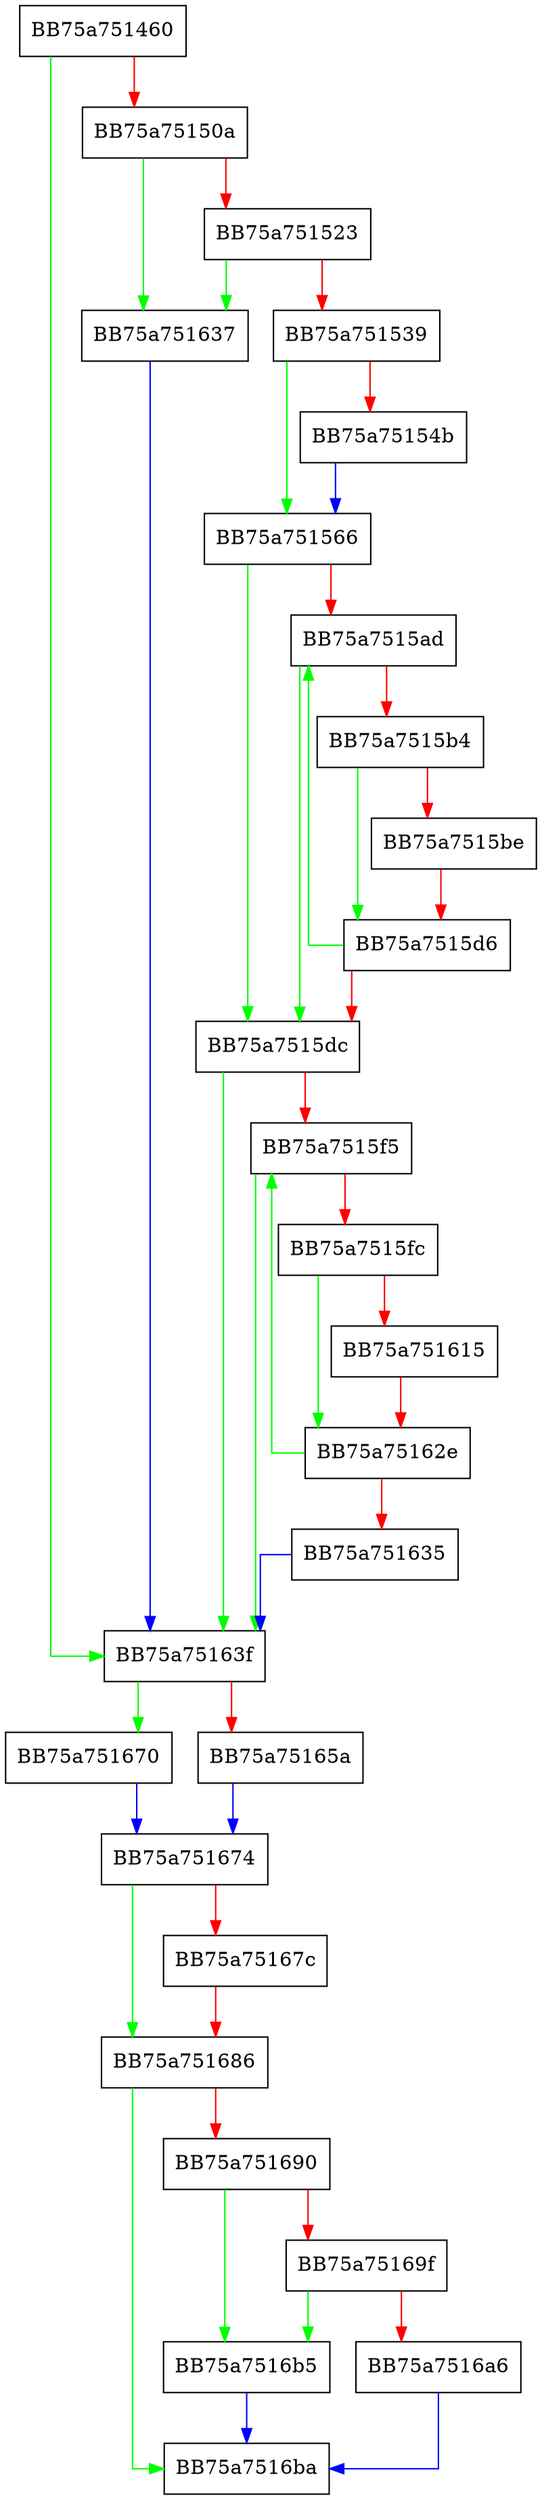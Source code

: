 digraph sqlite3BtreeIntegrityCheck {
  node [shape="box"];
  graph [splines=ortho];
  BB75a751460 -> BB75a75163f [color="green"];
  BB75a751460 -> BB75a75150a [color="red"];
  BB75a75150a -> BB75a751637 [color="green"];
  BB75a75150a -> BB75a751523 [color="red"];
  BB75a751523 -> BB75a751637 [color="green"];
  BB75a751523 -> BB75a751539 [color="red"];
  BB75a751539 -> BB75a751566 [color="green"];
  BB75a751539 -> BB75a75154b [color="red"];
  BB75a75154b -> BB75a751566 [color="blue"];
  BB75a751566 -> BB75a7515dc [color="green"];
  BB75a751566 -> BB75a7515ad [color="red"];
  BB75a7515ad -> BB75a7515dc [color="green"];
  BB75a7515ad -> BB75a7515b4 [color="red"];
  BB75a7515b4 -> BB75a7515d6 [color="green"];
  BB75a7515b4 -> BB75a7515be [color="red"];
  BB75a7515be -> BB75a7515d6 [color="red"];
  BB75a7515d6 -> BB75a7515ad [color="green"];
  BB75a7515d6 -> BB75a7515dc [color="red"];
  BB75a7515dc -> BB75a75163f [color="green"];
  BB75a7515dc -> BB75a7515f5 [color="red"];
  BB75a7515f5 -> BB75a75163f [color="green"];
  BB75a7515f5 -> BB75a7515fc [color="red"];
  BB75a7515fc -> BB75a75162e [color="green"];
  BB75a7515fc -> BB75a751615 [color="red"];
  BB75a751615 -> BB75a75162e [color="red"];
  BB75a75162e -> BB75a7515f5 [color="green"];
  BB75a75162e -> BB75a751635 [color="red"];
  BB75a751635 -> BB75a75163f [color="blue"];
  BB75a751637 -> BB75a75163f [color="blue"];
  BB75a75163f -> BB75a751670 [color="green"];
  BB75a75163f -> BB75a75165a [color="red"];
  BB75a75165a -> BB75a751674 [color="blue"];
  BB75a751670 -> BB75a751674 [color="blue"];
  BB75a751674 -> BB75a751686 [color="green"];
  BB75a751674 -> BB75a75167c [color="red"];
  BB75a75167c -> BB75a751686 [color="red"];
  BB75a751686 -> BB75a7516ba [color="green"];
  BB75a751686 -> BB75a751690 [color="red"];
  BB75a751690 -> BB75a7516b5 [color="green"];
  BB75a751690 -> BB75a75169f [color="red"];
  BB75a75169f -> BB75a7516b5 [color="green"];
  BB75a75169f -> BB75a7516a6 [color="red"];
  BB75a7516a6 -> BB75a7516ba [color="blue"];
  BB75a7516b5 -> BB75a7516ba [color="blue"];
}